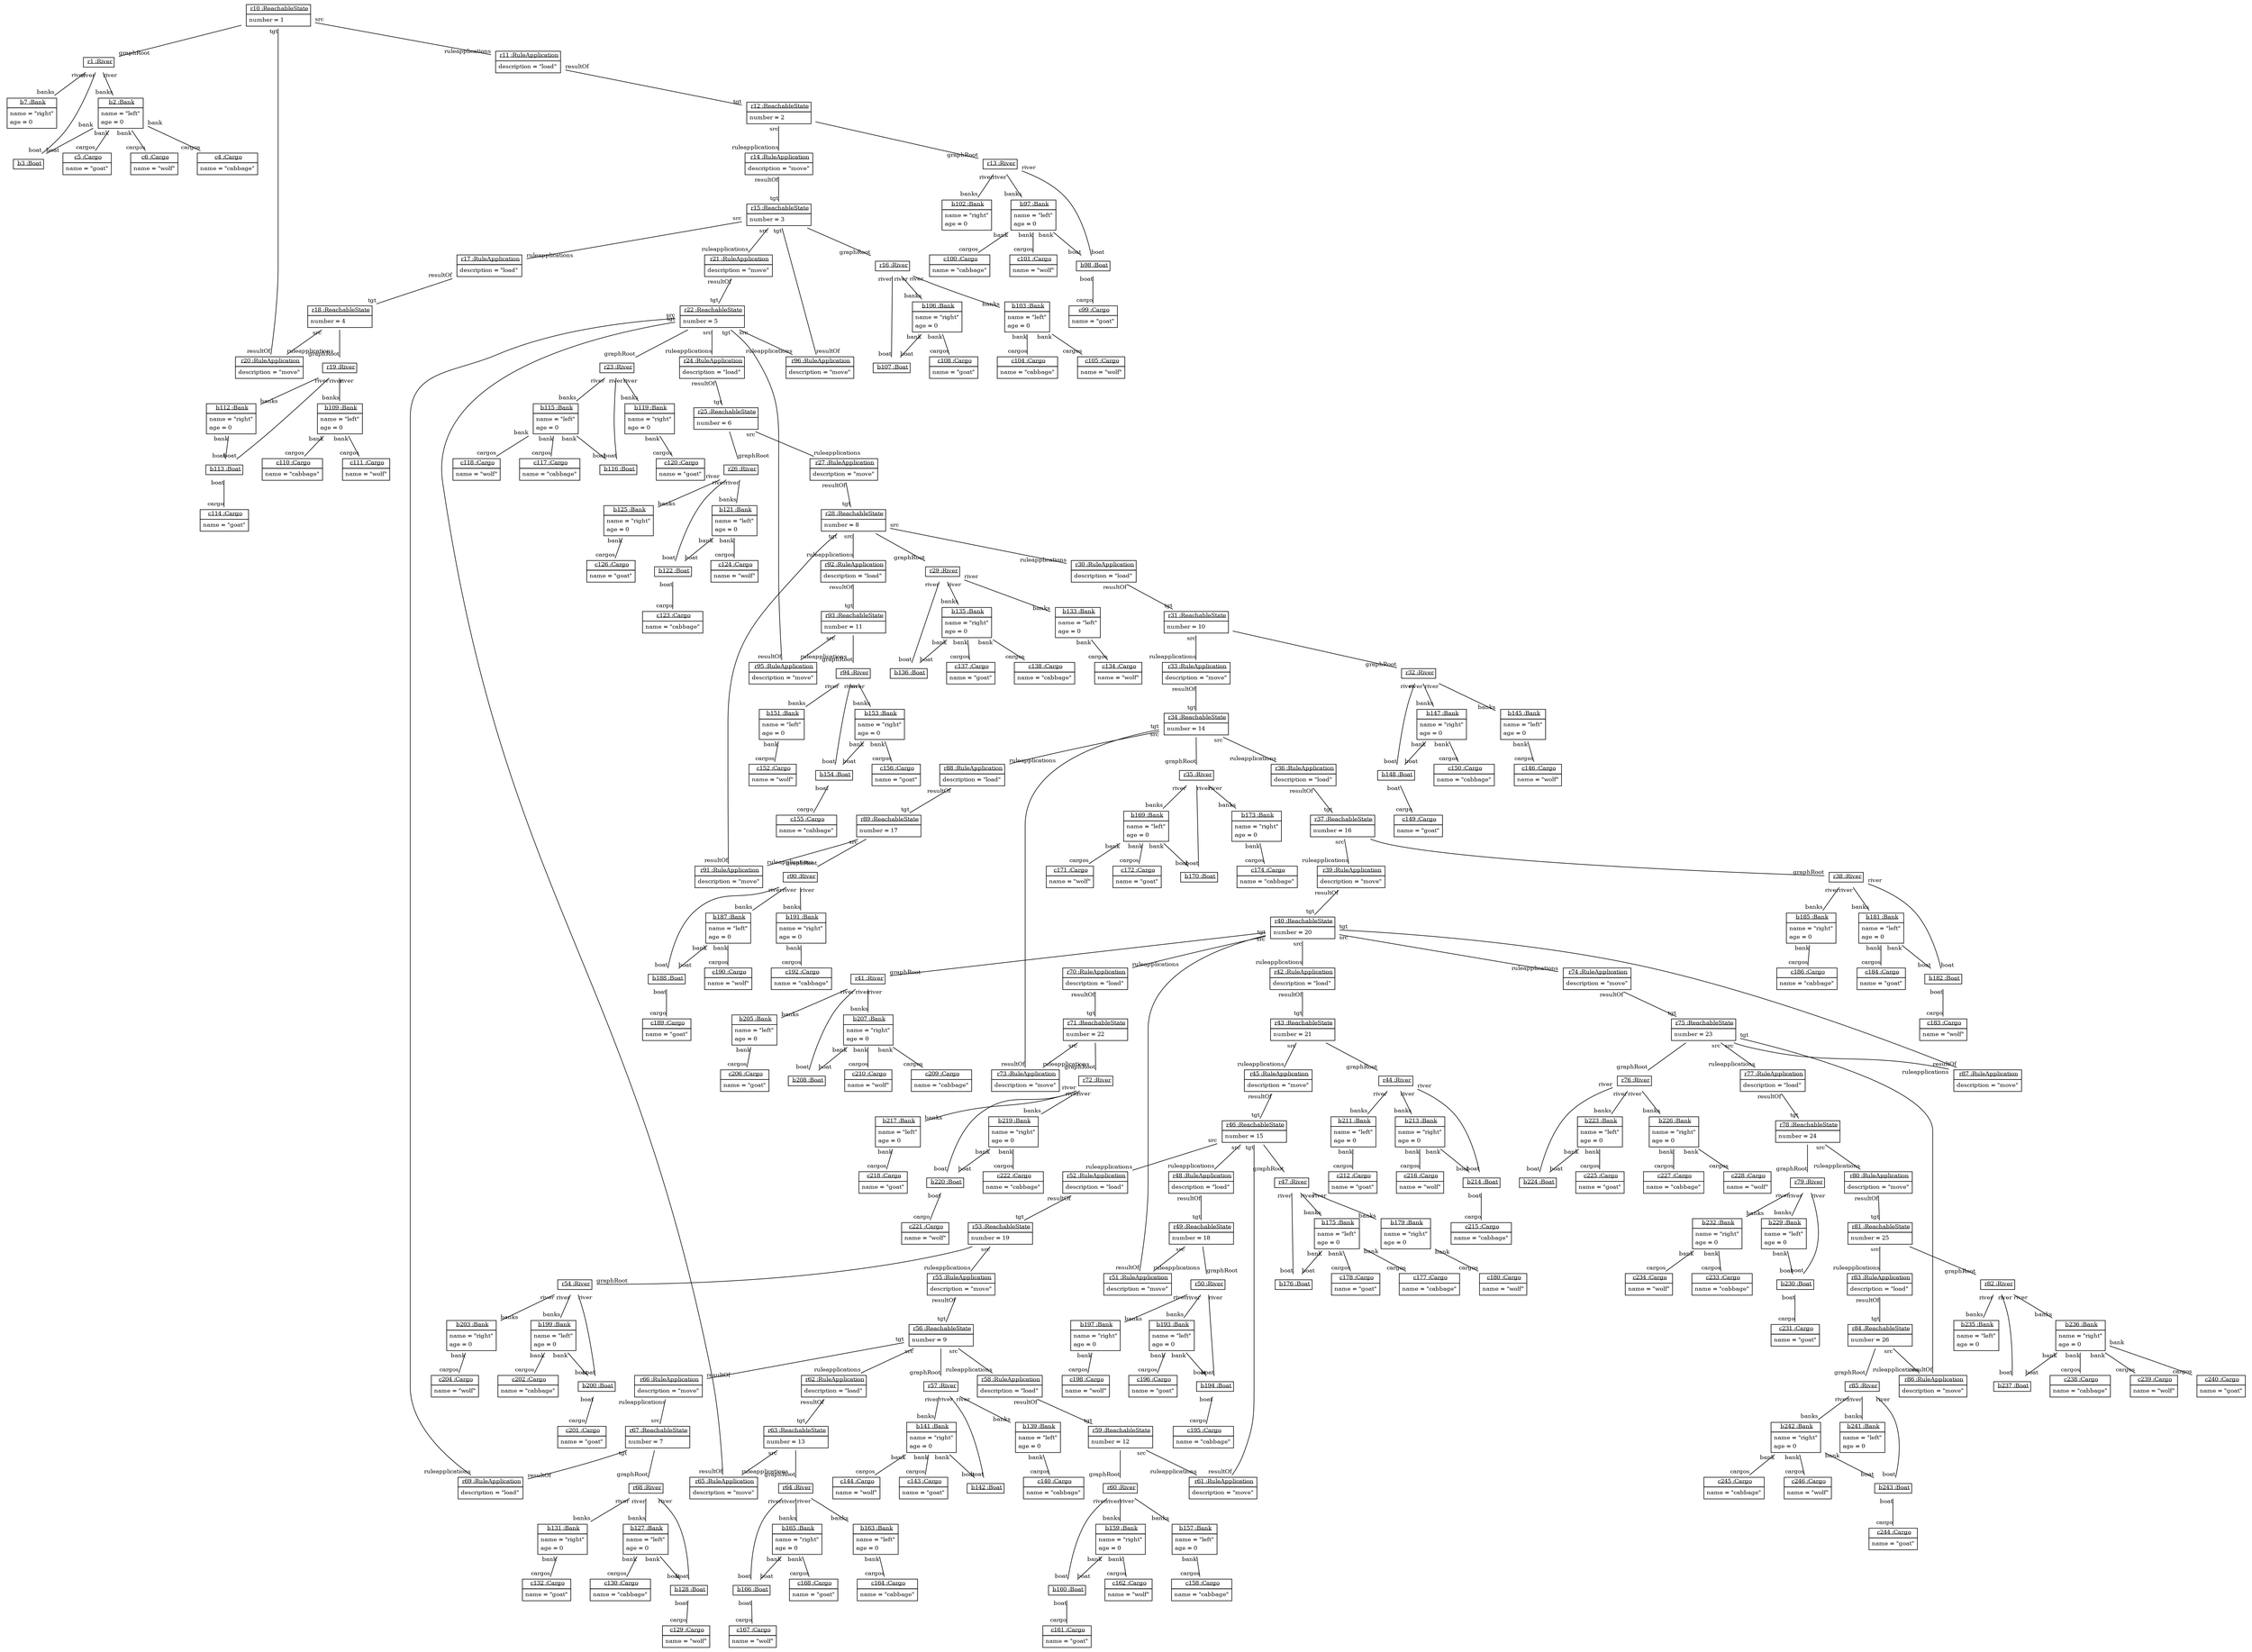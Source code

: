 graph ObjectDiagram {
   node [shape = none, fontsize = 10];
   edge [fontsize = 10];
   compound=true;

r10 [label=<<table border='0' cellborder='1' cellspacing='0'> <tr> <td> <u>r10 :ReachableState</u></td></tr><tr><td><table border='0' cellborder='0' cellspacing='0'><tr><td align='left'>number = 1</td></tr></table></td></tr></table>>];
r1 [label=<<table border='0' cellborder='1' cellspacing='0'> <tr> <td> <u>r1 :River</u></td></tr></table>>];
b2 [label=<<table border='0' cellborder='1' cellspacing='0'> <tr> <td> <u>b2 :Bank</u></td></tr><tr><td><table border='0' cellborder='0' cellspacing='0'><tr><td align='left'>name = "left"</td></tr><tr><td align='left'>age = 0</td></tr></table></td></tr></table>>];
b3 [label=<<table border='0' cellborder='1' cellspacing='0'> <tr> <td> <u>b3 :Boat</u></td></tr></table>>];
c4 [label=<<table border='0' cellborder='1' cellspacing='0'> <tr> <td> <u>c4 :Cargo</u></td></tr><tr><td><table border='0' cellborder='0' cellspacing='0'><tr><td align='left'>name = "cabbage"</td></tr></table></td></tr></table>>];
c5 [label=<<table border='0' cellborder='1' cellspacing='0'> <tr> <td> <u>c5 :Cargo</u></td></tr><tr><td><table border='0' cellborder='0' cellspacing='0'><tr><td align='left'>name = "goat"</td></tr></table></td></tr></table>>];
c6 [label=<<table border='0' cellborder='1' cellspacing='0'> <tr> <td> <u>c6 :Cargo</u></td></tr><tr><td><table border='0' cellborder='0' cellspacing='0'><tr><td align='left'>name = "wolf"</td></tr></table></td></tr></table>>];
b7 [label=<<table border='0' cellborder='1' cellspacing='0'> <tr> <td> <u>b7 :Bank</u></td></tr><tr><td><table border='0' cellborder='0' cellspacing='0'><tr><td align='left'>name = "right"</td></tr><tr><td align='left'>age = 0</td></tr></table></td></tr></table>>];
r11 [label=<<table border='0' cellborder='1' cellspacing='0'> <tr> <td> <u>r11 :RuleApplication</u></td></tr><tr><td><table border='0' cellborder='0' cellspacing='0'><tr><td align='left'>description = "load"</td></tr></table></td></tr></table>>];
r12 [label=<<table border='0' cellborder='1' cellspacing='0'> <tr> <td> <u>r12 :ReachableState</u></td></tr><tr><td><table border='0' cellborder='0' cellspacing='0'><tr><td align='left'>number = 2</td></tr></table></td></tr></table>>];
r13 [label=<<table border='0' cellborder='1' cellspacing='0'> <tr> <td> <u>r13 :River</u></td></tr></table>>];
b97 [label=<<table border='0' cellborder='1' cellspacing='0'> <tr> <td> <u>b97 :Bank</u></td></tr><tr><td><table border='0' cellborder='0' cellspacing='0'><tr><td align='left'>name = "left"</td></tr><tr><td align='left'>age = 0</td></tr></table></td></tr></table>>];
b98 [label=<<table border='0' cellborder='1' cellspacing='0'> <tr> <td> <u>b98 :Boat</u></td></tr></table>>];
c99 [label=<<table border='0' cellborder='1' cellspacing='0'> <tr> <td> <u>c99 :Cargo</u></td></tr><tr><td><table border='0' cellborder='0' cellspacing='0'><tr><td align='left'>name = "goat"</td></tr></table></td></tr></table>>];
c100 [label=<<table border='0' cellborder='1' cellspacing='0'> <tr> <td> <u>c100 :Cargo</u></td></tr><tr><td><table border='0' cellborder='0' cellspacing='0'><tr><td align='left'>name = "cabbage"</td></tr></table></td></tr></table>>];
c101 [label=<<table border='0' cellborder='1' cellspacing='0'> <tr> <td> <u>c101 :Cargo</u></td></tr><tr><td><table border='0' cellborder='0' cellspacing='0'><tr><td align='left'>name = "wolf"</td></tr></table></td></tr></table>>];
b102 [label=<<table border='0' cellborder='1' cellspacing='0'> <tr> <td> <u>b102 :Bank</u></td></tr><tr><td><table border='0' cellborder='0' cellspacing='0'><tr><td align='left'>name = "right"</td></tr><tr><td align='left'>age = 0</td></tr></table></td></tr></table>>];
r14 [label=<<table border='0' cellborder='1' cellspacing='0'> <tr> <td> <u>r14 :RuleApplication</u></td></tr><tr><td><table border='0' cellborder='0' cellspacing='0'><tr><td align='left'>description = "move"</td></tr></table></td></tr></table>>];
r15 [label=<<table border='0' cellborder='1' cellspacing='0'> <tr> <td> <u>r15 :ReachableState</u></td></tr><tr><td><table border='0' cellborder='0' cellspacing='0'><tr><td align='left'>number = 3</td></tr></table></td></tr></table>>];
r16 [label=<<table border='0' cellborder='1' cellspacing='0'> <tr> <td> <u>r16 :River</u></td></tr></table>>];
b103 [label=<<table border='0' cellborder='1' cellspacing='0'> <tr> <td> <u>b103 :Bank</u></td></tr><tr><td><table border='0' cellborder='0' cellspacing='0'><tr><td align='left'>name = "left"</td></tr><tr><td align='left'>age = 0</td></tr></table></td></tr></table>>];
c104 [label=<<table border='0' cellborder='1' cellspacing='0'> <tr> <td> <u>c104 :Cargo</u></td></tr><tr><td><table border='0' cellborder='0' cellspacing='0'><tr><td align='left'>name = "cabbage"</td></tr></table></td></tr></table>>];
c105 [label=<<table border='0' cellborder='1' cellspacing='0'> <tr> <td> <u>c105 :Cargo</u></td></tr><tr><td><table border='0' cellborder='0' cellspacing='0'><tr><td align='left'>name = "wolf"</td></tr></table></td></tr></table>>];
b106 [label=<<table border='0' cellborder='1' cellspacing='0'> <tr> <td> <u>b106 :Bank</u></td></tr><tr><td><table border='0' cellborder='0' cellspacing='0'><tr><td align='left'>name = "right"</td></tr><tr><td align='left'>age = 0</td></tr></table></td></tr></table>>];
b107 [label=<<table border='0' cellborder='1' cellspacing='0'> <tr> <td> <u>b107 :Boat</u></td></tr></table>>];
c108 [label=<<table border='0' cellborder='1' cellspacing='0'> <tr> <td> <u>c108 :Cargo</u></td></tr><tr><td><table border='0' cellborder='0' cellspacing='0'><tr><td align='left'>name = "goat"</td></tr></table></td></tr></table>>];
r17 [label=<<table border='0' cellborder='1' cellspacing='0'> <tr> <td> <u>r17 :RuleApplication</u></td></tr><tr><td><table border='0' cellborder='0' cellspacing='0'><tr><td align='left'>description = "load"</td></tr></table></td></tr></table>>];
r18 [label=<<table border='0' cellborder='1' cellspacing='0'> <tr> <td> <u>r18 :ReachableState</u></td></tr><tr><td><table border='0' cellborder='0' cellspacing='0'><tr><td align='left'>number = 4</td></tr></table></td></tr></table>>];
r19 [label=<<table border='0' cellborder='1' cellspacing='0'> <tr> <td> <u>r19 :River</u></td></tr></table>>];
b109 [label=<<table border='0' cellborder='1' cellspacing='0'> <tr> <td> <u>b109 :Bank</u></td></tr><tr><td><table border='0' cellborder='0' cellspacing='0'><tr><td align='left'>name = "left"</td></tr><tr><td align='left'>age = 0</td></tr></table></td></tr></table>>];
c110 [label=<<table border='0' cellborder='1' cellspacing='0'> <tr> <td> <u>c110 :Cargo</u></td></tr><tr><td><table border='0' cellborder='0' cellspacing='0'><tr><td align='left'>name = "cabbage"</td></tr></table></td></tr></table>>];
c111 [label=<<table border='0' cellborder='1' cellspacing='0'> <tr> <td> <u>c111 :Cargo</u></td></tr><tr><td><table border='0' cellborder='0' cellspacing='0'><tr><td align='left'>name = "wolf"</td></tr></table></td></tr></table>>];
b112 [label=<<table border='0' cellborder='1' cellspacing='0'> <tr> <td> <u>b112 :Bank</u></td></tr><tr><td><table border='0' cellborder='0' cellspacing='0'><tr><td align='left'>name = "right"</td></tr><tr><td align='left'>age = 0</td></tr></table></td></tr></table>>];
b113 [label=<<table border='0' cellborder='1' cellspacing='0'> <tr> <td> <u>b113 :Boat</u></td></tr></table>>];
c114 [label=<<table border='0' cellborder='1' cellspacing='0'> <tr> <td> <u>c114 :Cargo</u></td></tr><tr><td><table border='0' cellborder='0' cellspacing='0'><tr><td align='left'>name = "goat"</td></tr></table></td></tr></table>>];
r20 [label=<<table border='0' cellborder='1' cellspacing='0'> <tr> <td> <u>r20 :RuleApplication</u></td></tr><tr><td><table border='0' cellborder='0' cellspacing='0'><tr><td align='left'>description = "move"</td></tr></table></td></tr></table>>];
r21 [label=<<table border='0' cellborder='1' cellspacing='0'> <tr> <td> <u>r21 :RuleApplication</u></td></tr><tr><td><table border='0' cellborder='0' cellspacing='0'><tr><td align='left'>description = "move"</td></tr></table></td></tr></table>>];
r22 [label=<<table border='0' cellborder='1' cellspacing='0'> <tr> <td> <u>r22 :ReachableState</u></td></tr><tr><td><table border='0' cellborder='0' cellspacing='0'><tr><td align='left'>number = 5</td></tr></table></td></tr></table>>];
r23 [label=<<table border='0' cellborder='1' cellspacing='0'> <tr> <td> <u>r23 :River</u></td></tr></table>>];
b115 [label=<<table border='0' cellborder='1' cellspacing='0'> <tr> <td> <u>b115 :Bank</u></td></tr><tr><td><table border='0' cellborder='0' cellspacing='0'><tr><td align='left'>name = "left"</td></tr><tr><td align='left'>age = 0</td></tr></table></td></tr></table>>];
b116 [label=<<table border='0' cellborder='1' cellspacing='0'> <tr> <td> <u>b116 :Boat</u></td></tr></table>>];
c117 [label=<<table border='0' cellborder='1' cellspacing='0'> <tr> <td> <u>c117 :Cargo</u></td></tr><tr><td><table border='0' cellborder='0' cellspacing='0'><tr><td align='left'>name = "cabbage"</td></tr></table></td></tr></table>>];
c118 [label=<<table border='0' cellborder='1' cellspacing='0'> <tr> <td> <u>c118 :Cargo</u></td></tr><tr><td><table border='0' cellborder='0' cellspacing='0'><tr><td align='left'>name = "wolf"</td></tr></table></td></tr></table>>];
b119 [label=<<table border='0' cellborder='1' cellspacing='0'> <tr> <td> <u>b119 :Bank</u></td></tr><tr><td><table border='0' cellborder='0' cellspacing='0'><tr><td align='left'>name = "right"</td></tr><tr><td align='left'>age = 0</td></tr></table></td></tr></table>>];
c120 [label=<<table border='0' cellborder='1' cellspacing='0'> <tr> <td> <u>c120 :Cargo</u></td></tr><tr><td><table border='0' cellborder='0' cellspacing='0'><tr><td align='left'>name = "goat"</td></tr></table></td></tr></table>>];
r24 [label=<<table border='0' cellborder='1' cellspacing='0'> <tr> <td> <u>r24 :RuleApplication</u></td></tr><tr><td><table border='0' cellborder='0' cellspacing='0'><tr><td align='left'>description = "load"</td></tr></table></td></tr></table>>];
r25 [label=<<table border='0' cellborder='1' cellspacing='0'> <tr> <td> <u>r25 :ReachableState</u></td></tr><tr><td><table border='0' cellborder='0' cellspacing='0'><tr><td align='left'>number = 6</td></tr></table></td></tr></table>>];
r26 [label=<<table border='0' cellborder='1' cellspacing='0'> <tr> <td> <u>r26 :River</u></td></tr></table>>];
b121 [label=<<table border='0' cellborder='1' cellspacing='0'> <tr> <td> <u>b121 :Bank</u></td></tr><tr><td><table border='0' cellborder='0' cellspacing='0'><tr><td align='left'>name = "left"</td></tr><tr><td align='left'>age = 0</td></tr></table></td></tr></table>>];
b122 [label=<<table border='0' cellborder='1' cellspacing='0'> <tr> <td> <u>b122 :Boat</u></td></tr></table>>];
c123 [label=<<table border='0' cellborder='1' cellspacing='0'> <tr> <td> <u>c123 :Cargo</u></td></tr><tr><td><table border='0' cellborder='0' cellspacing='0'><tr><td align='left'>name = "cabbage"</td></tr></table></td></tr></table>>];
c124 [label=<<table border='0' cellborder='1' cellspacing='0'> <tr> <td> <u>c124 :Cargo</u></td></tr><tr><td><table border='0' cellborder='0' cellspacing='0'><tr><td align='left'>name = "wolf"</td></tr></table></td></tr></table>>];
b125 [label=<<table border='0' cellborder='1' cellspacing='0'> <tr> <td> <u>b125 :Bank</u></td></tr><tr><td><table border='0' cellborder='0' cellspacing='0'><tr><td align='left'>name = "right"</td></tr><tr><td align='left'>age = 0</td></tr></table></td></tr></table>>];
c126 [label=<<table border='0' cellborder='1' cellspacing='0'> <tr> <td> <u>c126 :Cargo</u></td></tr><tr><td><table border='0' cellborder='0' cellspacing='0'><tr><td align='left'>name = "goat"</td></tr></table></td></tr></table>>];
r27 [label=<<table border='0' cellborder='1' cellspacing='0'> <tr> <td> <u>r27 :RuleApplication</u></td></tr><tr><td><table border='0' cellborder='0' cellspacing='0'><tr><td align='left'>description = "move"</td></tr></table></td></tr></table>>];
r28 [label=<<table border='0' cellborder='1' cellspacing='0'> <tr> <td> <u>r28 :ReachableState</u></td></tr><tr><td><table border='0' cellborder='0' cellspacing='0'><tr><td align='left'>number = 8</td></tr></table></td></tr></table>>];
r29 [label=<<table border='0' cellborder='1' cellspacing='0'> <tr> <td> <u>r29 :River</u></td></tr></table>>];
b133 [label=<<table border='0' cellborder='1' cellspacing='0'> <tr> <td> <u>b133 :Bank</u></td></tr><tr><td><table border='0' cellborder='0' cellspacing='0'><tr><td align='left'>name = "left"</td></tr><tr><td align='left'>age = 0</td></tr></table></td></tr></table>>];
c134 [label=<<table border='0' cellborder='1' cellspacing='0'> <tr> <td> <u>c134 :Cargo</u></td></tr><tr><td><table border='0' cellborder='0' cellspacing='0'><tr><td align='left'>name = "wolf"</td></tr></table></td></tr></table>>];
b135 [label=<<table border='0' cellborder='1' cellspacing='0'> <tr> <td> <u>b135 :Bank</u></td></tr><tr><td><table border='0' cellborder='0' cellspacing='0'><tr><td align='left'>name = "right"</td></tr><tr><td align='left'>age = 0</td></tr></table></td></tr></table>>];
b136 [label=<<table border='0' cellborder='1' cellspacing='0'> <tr> <td> <u>b136 :Boat</u></td></tr></table>>];
c137 [label=<<table border='0' cellborder='1' cellspacing='0'> <tr> <td> <u>c137 :Cargo</u></td></tr><tr><td><table border='0' cellborder='0' cellspacing='0'><tr><td align='left'>name = "goat"</td></tr></table></td></tr></table>>];
c138 [label=<<table border='0' cellborder='1' cellspacing='0'> <tr> <td> <u>c138 :Cargo</u></td></tr><tr><td><table border='0' cellborder='0' cellspacing='0'><tr><td align='left'>name = "cabbage"</td></tr></table></td></tr></table>>];
r30 [label=<<table border='0' cellborder='1' cellspacing='0'> <tr> <td> <u>r30 :RuleApplication</u></td></tr><tr><td><table border='0' cellborder='0' cellspacing='0'><tr><td align='left'>description = "load"</td></tr></table></td></tr></table>>];
r31 [label=<<table border='0' cellborder='1' cellspacing='0'> <tr> <td> <u>r31 :ReachableState</u></td></tr><tr><td><table border='0' cellborder='0' cellspacing='0'><tr><td align='left'>number = 10</td></tr></table></td></tr></table>>];
r32 [label=<<table border='0' cellborder='1' cellspacing='0'> <tr> <td> <u>r32 :River</u></td></tr></table>>];
b145 [label=<<table border='0' cellborder='1' cellspacing='0'> <tr> <td> <u>b145 :Bank</u></td></tr><tr><td><table border='0' cellborder='0' cellspacing='0'><tr><td align='left'>name = "left"</td></tr><tr><td align='left'>age = 0</td></tr></table></td></tr></table>>];
c146 [label=<<table border='0' cellborder='1' cellspacing='0'> <tr> <td> <u>c146 :Cargo</u></td></tr><tr><td><table border='0' cellborder='0' cellspacing='0'><tr><td align='left'>name = "wolf"</td></tr></table></td></tr></table>>];
b147 [label=<<table border='0' cellborder='1' cellspacing='0'> <tr> <td> <u>b147 :Bank</u></td></tr><tr><td><table border='0' cellborder='0' cellspacing='0'><tr><td align='left'>name = "right"</td></tr><tr><td align='left'>age = 0</td></tr></table></td></tr></table>>];
b148 [label=<<table border='0' cellborder='1' cellspacing='0'> <tr> <td> <u>b148 :Boat</u></td></tr></table>>];
c149 [label=<<table border='0' cellborder='1' cellspacing='0'> <tr> <td> <u>c149 :Cargo</u></td></tr><tr><td><table border='0' cellborder='0' cellspacing='0'><tr><td align='left'>name = "goat"</td></tr></table></td></tr></table>>];
c150 [label=<<table border='0' cellborder='1' cellspacing='0'> <tr> <td> <u>c150 :Cargo</u></td></tr><tr><td><table border='0' cellborder='0' cellspacing='0'><tr><td align='left'>name = "cabbage"</td></tr></table></td></tr></table>>];
r33 [label=<<table border='0' cellborder='1' cellspacing='0'> <tr> <td> <u>r33 :RuleApplication</u></td></tr><tr><td><table border='0' cellborder='0' cellspacing='0'><tr><td align='left'>description = "move"</td></tr></table></td></tr></table>>];
r34 [label=<<table border='0' cellborder='1' cellspacing='0'> <tr> <td> <u>r34 :ReachableState</u></td></tr><tr><td><table border='0' cellborder='0' cellspacing='0'><tr><td align='left'>number = 14</td></tr></table></td></tr></table>>];
r35 [label=<<table border='0' cellborder='1' cellspacing='0'> <tr> <td> <u>r35 :River</u></td></tr></table>>];
b169 [label=<<table border='0' cellborder='1' cellspacing='0'> <tr> <td> <u>b169 :Bank</u></td></tr><tr><td><table border='0' cellborder='0' cellspacing='0'><tr><td align='left'>name = "left"</td></tr><tr><td align='left'>age = 0</td></tr></table></td></tr></table>>];
b170 [label=<<table border='0' cellborder='1' cellspacing='0'> <tr> <td> <u>b170 :Boat</u></td></tr></table>>];
c171 [label=<<table border='0' cellborder='1' cellspacing='0'> <tr> <td> <u>c171 :Cargo</u></td></tr><tr><td><table border='0' cellborder='0' cellspacing='0'><tr><td align='left'>name = "wolf"</td></tr></table></td></tr></table>>];
c172 [label=<<table border='0' cellborder='1' cellspacing='0'> <tr> <td> <u>c172 :Cargo</u></td></tr><tr><td><table border='0' cellborder='0' cellspacing='0'><tr><td align='left'>name = "goat"</td></tr></table></td></tr></table>>];
b173 [label=<<table border='0' cellborder='1' cellspacing='0'> <tr> <td> <u>b173 :Bank</u></td></tr><tr><td><table border='0' cellborder='0' cellspacing='0'><tr><td align='left'>name = "right"</td></tr><tr><td align='left'>age = 0</td></tr></table></td></tr></table>>];
c174 [label=<<table border='0' cellborder='1' cellspacing='0'> <tr> <td> <u>c174 :Cargo</u></td></tr><tr><td><table border='0' cellborder='0' cellspacing='0'><tr><td align='left'>name = "cabbage"</td></tr></table></td></tr></table>>];
r36 [label=<<table border='0' cellborder='1' cellspacing='0'> <tr> <td> <u>r36 :RuleApplication</u></td></tr><tr><td><table border='0' cellborder='0' cellspacing='0'><tr><td align='left'>description = "load"</td></tr></table></td></tr></table>>];
r37 [label=<<table border='0' cellborder='1' cellspacing='0'> <tr> <td> <u>r37 :ReachableState</u></td></tr><tr><td><table border='0' cellborder='0' cellspacing='0'><tr><td align='left'>number = 16</td></tr></table></td></tr></table>>];
r38 [label=<<table border='0' cellborder='1' cellspacing='0'> <tr> <td> <u>r38 :River</u></td></tr></table>>];
b181 [label=<<table border='0' cellborder='1' cellspacing='0'> <tr> <td> <u>b181 :Bank</u></td></tr><tr><td><table border='0' cellborder='0' cellspacing='0'><tr><td align='left'>name = "left"</td></tr><tr><td align='left'>age = 0</td></tr></table></td></tr></table>>];
b182 [label=<<table border='0' cellborder='1' cellspacing='0'> <tr> <td> <u>b182 :Boat</u></td></tr></table>>];
c183 [label=<<table border='0' cellborder='1' cellspacing='0'> <tr> <td> <u>c183 :Cargo</u></td></tr><tr><td><table border='0' cellborder='0' cellspacing='0'><tr><td align='left'>name = "wolf"</td></tr></table></td></tr></table>>];
c184 [label=<<table border='0' cellborder='1' cellspacing='0'> <tr> <td> <u>c184 :Cargo</u></td></tr><tr><td><table border='0' cellborder='0' cellspacing='0'><tr><td align='left'>name = "goat"</td></tr></table></td></tr></table>>];
b185 [label=<<table border='0' cellborder='1' cellspacing='0'> <tr> <td> <u>b185 :Bank</u></td></tr><tr><td><table border='0' cellborder='0' cellspacing='0'><tr><td align='left'>name = "right"</td></tr><tr><td align='left'>age = 0</td></tr></table></td></tr></table>>];
c186 [label=<<table border='0' cellborder='1' cellspacing='0'> <tr> <td> <u>c186 :Cargo</u></td></tr><tr><td><table border='0' cellborder='0' cellspacing='0'><tr><td align='left'>name = "cabbage"</td></tr></table></td></tr></table>>];
r39 [label=<<table border='0' cellborder='1' cellspacing='0'> <tr> <td> <u>r39 :RuleApplication</u></td></tr><tr><td><table border='0' cellborder='0' cellspacing='0'><tr><td align='left'>description = "move"</td></tr></table></td></tr></table>>];
r40 [label=<<table border='0' cellborder='1' cellspacing='0'> <tr> <td> <u>r40 :ReachableState</u></td></tr><tr><td><table border='0' cellborder='0' cellspacing='0'><tr><td align='left'>number = 20</td></tr></table></td></tr></table>>];
r41 [label=<<table border='0' cellborder='1' cellspacing='0'> <tr> <td> <u>r41 :River</u></td></tr></table>>];
b205 [label=<<table border='0' cellborder='1' cellspacing='0'> <tr> <td> <u>b205 :Bank</u></td></tr><tr><td><table border='0' cellborder='0' cellspacing='0'><tr><td align='left'>name = "left"</td></tr><tr><td align='left'>age = 0</td></tr></table></td></tr></table>>];
c206 [label=<<table border='0' cellborder='1' cellspacing='0'> <tr> <td> <u>c206 :Cargo</u></td></tr><tr><td><table border='0' cellborder='0' cellspacing='0'><tr><td align='left'>name = "goat"</td></tr></table></td></tr></table>>];
b207 [label=<<table border='0' cellborder='1' cellspacing='0'> <tr> <td> <u>b207 :Bank</u></td></tr><tr><td><table border='0' cellborder='0' cellspacing='0'><tr><td align='left'>name = "right"</td></tr><tr><td align='left'>age = 0</td></tr></table></td></tr></table>>];
b208 [label=<<table border='0' cellborder='1' cellspacing='0'> <tr> <td> <u>b208 :Boat</u></td></tr></table>>];
c209 [label=<<table border='0' cellborder='1' cellspacing='0'> <tr> <td> <u>c209 :Cargo</u></td></tr><tr><td><table border='0' cellborder='0' cellspacing='0'><tr><td align='left'>name = "cabbage"</td></tr></table></td></tr></table>>];
c210 [label=<<table border='0' cellborder='1' cellspacing='0'> <tr> <td> <u>c210 :Cargo</u></td></tr><tr><td><table border='0' cellborder='0' cellspacing='0'><tr><td align='left'>name = "wolf"</td></tr></table></td></tr></table>>];
r42 [label=<<table border='0' cellborder='1' cellspacing='0'> <tr> <td> <u>r42 :RuleApplication</u></td></tr><tr><td><table border='0' cellborder='0' cellspacing='0'><tr><td align='left'>description = "load"</td></tr></table></td></tr></table>>];
r43 [label=<<table border='0' cellborder='1' cellspacing='0'> <tr> <td> <u>r43 :ReachableState</u></td></tr><tr><td><table border='0' cellborder='0' cellspacing='0'><tr><td align='left'>number = 21</td></tr></table></td></tr></table>>];
r44 [label=<<table border='0' cellborder='1' cellspacing='0'> <tr> <td> <u>r44 :River</u></td></tr></table>>];
b211 [label=<<table border='0' cellborder='1' cellspacing='0'> <tr> <td> <u>b211 :Bank</u></td></tr><tr><td><table border='0' cellborder='0' cellspacing='0'><tr><td align='left'>name = "left"</td></tr><tr><td align='left'>age = 0</td></tr></table></td></tr></table>>];
c212 [label=<<table border='0' cellborder='1' cellspacing='0'> <tr> <td> <u>c212 :Cargo</u></td></tr><tr><td><table border='0' cellborder='0' cellspacing='0'><tr><td align='left'>name = "goat"</td></tr></table></td></tr></table>>];
b213 [label=<<table border='0' cellborder='1' cellspacing='0'> <tr> <td> <u>b213 :Bank</u></td></tr><tr><td><table border='0' cellborder='0' cellspacing='0'><tr><td align='left'>name = "right"</td></tr><tr><td align='left'>age = 0</td></tr></table></td></tr></table>>];
b214 [label=<<table border='0' cellborder='1' cellspacing='0'> <tr> <td> <u>b214 :Boat</u></td></tr></table>>];
c215 [label=<<table border='0' cellborder='1' cellspacing='0'> <tr> <td> <u>c215 :Cargo</u></td></tr><tr><td><table border='0' cellborder='0' cellspacing='0'><tr><td align='left'>name = "cabbage"</td></tr></table></td></tr></table>>];
c216 [label=<<table border='0' cellborder='1' cellspacing='0'> <tr> <td> <u>c216 :Cargo</u></td></tr><tr><td><table border='0' cellborder='0' cellspacing='0'><tr><td align='left'>name = "wolf"</td></tr></table></td></tr></table>>];
r45 [label=<<table border='0' cellborder='1' cellspacing='0'> <tr> <td> <u>r45 :RuleApplication</u></td></tr><tr><td><table border='0' cellborder='0' cellspacing='0'><tr><td align='left'>description = "move"</td></tr></table></td></tr></table>>];
r46 [label=<<table border='0' cellborder='1' cellspacing='0'> <tr> <td> <u>r46 :ReachableState</u></td></tr><tr><td><table border='0' cellborder='0' cellspacing='0'><tr><td align='left'>number = 15</td></tr></table></td></tr></table>>];
r47 [label=<<table border='0' cellborder='1' cellspacing='0'> <tr> <td> <u>r47 :River</u></td></tr></table>>];
b175 [label=<<table border='0' cellborder='1' cellspacing='0'> <tr> <td> <u>b175 :Bank</u></td></tr><tr><td><table border='0' cellborder='0' cellspacing='0'><tr><td align='left'>name = "left"</td></tr><tr><td align='left'>age = 0</td></tr></table></td></tr></table>>];
b176 [label=<<table border='0' cellborder='1' cellspacing='0'> <tr> <td> <u>b176 :Boat</u></td></tr></table>>];
c177 [label=<<table border='0' cellborder='1' cellspacing='0'> <tr> <td> <u>c177 :Cargo</u></td></tr><tr><td><table border='0' cellborder='0' cellspacing='0'><tr><td align='left'>name = "cabbage"</td></tr></table></td></tr></table>>];
c178 [label=<<table border='0' cellborder='1' cellspacing='0'> <tr> <td> <u>c178 :Cargo</u></td></tr><tr><td><table border='0' cellborder='0' cellspacing='0'><tr><td align='left'>name = "goat"</td></tr></table></td></tr></table>>];
b179 [label=<<table border='0' cellborder='1' cellspacing='0'> <tr> <td> <u>b179 :Bank</u></td></tr><tr><td><table border='0' cellborder='0' cellspacing='0'><tr><td align='left'>name = "right"</td></tr><tr><td align='left'>age = 0</td></tr></table></td></tr></table>>];
c180 [label=<<table border='0' cellborder='1' cellspacing='0'> <tr> <td> <u>c180 :Cargo</u></td></tr><tr><td><table border='0' cellborder='0' cellspacing='0'><tr><td align='left'>name = "wolf"</td></tr></table></td></tr></table>>];
r48 [label=<<table border='0' cellborder='1' cellspacing='0'> <tr> <td> <u>r48 :RuleApplication</u></td></tr><tr><td><table border='0' cellborder='0' cellspacing='0'><tr><td align='left'>description = "load"</td></tr></table></td></tr></table>>];
r49 [label=<<table border='0' cellborder='1' cellspacing='0'> <tr> <td> <u>r49 :ReachableState</u></td></tr><tr><td><table border='0' cellborder='0' cellspacing='0'><tr><td align='left'>number = 18</td></tr></table></td></tr></table>>];
r50 [label=<<table border='0' cellborder='1' cellspacing='0'> <tr> <td> <u>r50 :River</u></td></tr></table>>];
b193 [label=<<table border='0' cellborder='1' cellspacing='0'> <tr> <td> <u>b193 :Bank</u></td></tr><tr><td><table border='0' cellborder='0' cellspacing='0'><tr><td align='left'>name = "left"</td></tr><tr><td align='left'>age = 0</td></tr></table></td></tr></table>>];
b194 [label=<<table border='0' cellborder='1' cellspacing='0'> <tr> <td> <u>b194 :Boat</u></td></tr></table>>];
c195 [label=<<table border='0' cellborder='1' cellspacing='0'> <tr> <td> <u>c195 :Cargo</u></td></tr><tr><td><table border='0' cellborder='0' cellspacing='0'><tr><td align='left'>name = "cabbage"</td></tr></table></td></tr></table>>];
c196 [label=<<table border='0' cellborder='1' cellspacing='0'> <tr> <td> <u>c196 :Cargo</u></td></tr><tr><td><table border='0' cellborder='0' cellspacing='0'><tr><td align='left'>name = "goat"</td></tr></table></td></tr></table>>];
b197 [label=<<table border='0' cellborder='1' cellspacing='0'> <tr> <td> <u>b197 :Bank</u></td></tr><tr><td><table border='0' cellborder='0' cellspacing='0'><tr><td align='left'>name = "right"</td></tr><tr><td align='left'>age = 0</td></tr></table></td></tr></table>>];
c198 [label=<<table border='0' cellborder='1' cellspacing='0'> <tr> <td> <u>c198 :Cargo</u></td></tr><tr><td><table border='0' cellborder='0' cellspacing='0'><tr><td align='left'>name = "wolf"</td></tr></table></td></tr></table>>];
r51 [label=<<table border='0' cellborder='1' cellspacing='0'> <tr> <td> <u>r51 :RuleApplication</u></td></tr><tr><td><table border='0' cellborder='0' cellspacing='0'><tr><td align='left'>description = "move"</td></tr></table></td></tr></table>>];
r52 [label=<<table border='0' cellborder='1' cellspacing='0'> <tr> <td> <u>r52 :RuleApplication</u></td></tr><tr><td><table border='0' cellborder='0' cellspacing='0'><tr><td align='left'>description = "load"</td></tr></table></td></tr></table>>];
r53 [label=<<table border='0' cellborder='1' cellspacing='0'> <tr> <td> <u>r53 :ReachableState</u></td></tr><tr><td><table border='0' cellborder='0' cellspacing='0'><tr><td align='left'>number = 19</td></tr></table></td></tr></table>>];
r54 [label=<<table border='0' cellborder='1' cellspacing='0'> <tr> <td> <u>r54 :River</u></td></tr></table>>];
b199 [label=<<table border='0' cellborder='1' cellspacing='0'> <tr> <td> <u>b199 :Bank</u></td></tr><tr><td><table border='0' cellborder='0' cellspacing='0'><tr><td align='left'>name = "left"</td></tr><tr><td align='left'>age = 0</td></tr></table></td></tr></table>>];
b200 [label=<<table border='0' cellborder='1' cellspacing='0'> <tr> <td> <u>b200 :Boat</u></td></tr></table>>];
c201 [label=<<table border='0' cellborder='1' cellspacing='0'> <tr> <td> <u>c201 :Cargo</u></td></tr><tr><td><table border='0' cellborder='0' cellspacing='0'><tr><td align='left'>name = "goat"</td></tr></table></td></tr></table>>];
c202 [label=<<table border='0' cellborder='1' cellspacing='0'> <tr> <td> <u>c202 :Cargo</u></td></tr><tr><td><table border='0' cellborder='0' cellspacing='0'><tr><td align='left'>name = "cabbage"</td></tr></table></td></tr></table>>];
b203 [label=<<table border='0' cellborder='1' cellspacing='0'> <tr> <td> <u>b203 :Bank</u></td></tr><tr><td><table border='0' cellborder='0' cellspacing='0'><tr><td align='left'>name = "right"</td></tr><tr><td align='left'>age = 0</td></tr></table></td></tr></table>>];
c204 [label=<<table border='0' cellborder='1' cellspacing='0'> <tr> <td> <u>c204 :Cargo</u></td></tr><tr><td><table border='0' cellborder='0' cellspacing='0'><tr><td align='left'>name = "wolf"</td></tr></table></td></tr></table>>];
r55 [label=<<table border='0' cellborder='1' cellspacing='0'> <tr> <td> <u>r55 :RuleApplication</u></td></tr><tr><td><table border='0' cellborder='0' cellspacing='0'><tr><td align='left'>description = "move"</td></tr></table></td></tr></table>>];
r56 [label=<<table border='0' cellborder='1' cellspacing='0'> <tr> <td> <u>r56 :ReachableState</u></td></tr><tr><td><table border='0' cellborder='0' cellspacing='0'><tr><td align='left'>number = 9</td></tr></table></td></tr></table>>];
r57 [label=<<table border='0' cellborder='1' cellspacing='0'> <tr> <td> <u>r57 :River</u></td></tr></table>>];
b139 [label=<<table border='0' cellborder='1' cellspacing='0'> <tr> <td> <u>b139 :Bank</u></td></tr><tr><td><table border='0' cellborder='0' cellspacing='0'><tr><td align='left'>name = "left"</td></tr><tr><td align='left'>age = 0</td></tr></table></td></tr></table>>];
c140 [label=<<table border='0' cellborder='1' cellspacing='0'> <tr> <td> <u>c140 :Cargo</u></td></tr><tr><td><table border='0' cellborder='0' cellspacing='0'><tr><td align='left'>name = "cabbage"</td></tr></table></td></tr></table>>];
b141 [label=<<table border='0' cellborder='1' cellspacing='0'> <tr> <td> <u>b141 :Bank</u></td></tr><tr><td><table border='0' cellborder='0' cellspacing='0'><tr><td align='left'>name = "right"</td></tr><tr><td align='left'>age = 0</td></tr></table></td></tr></table>>];
b142 [label=<<table border='0' cellborder='1' cellspacing='0'> <tr> <td> <u>b142 :Boat</u></td></tr></table>>];
c143 [label=<<table border='0' cellborder='1' cellspacing='0'> <tr> <td> <u>c143 :Cargo</u></td></tr><tr><td><table border='0' cellborder='0' cellspacing='0'><tr><td align='left'>name = "goat"</td></tr></table></td></tr></table>>];
c144 [label=<<table border='0' cellborder='1' cellspacing='0'> <tr> <td> <u>c144 :Cargo</u></td></tr><tr><td><table border='0' cellborder='0' cellspacing='0'><tr><td align='left'>name = "wolf"</td></tr></table></td></tr></table>>];
r58 [label=<<table border='0' cellborder='1' cellspacing='0'> <tr> <td> <u>r58 :RuleApplication</u></td></tr><tr><td><table border='0' cellborder='0' cellspacing='0'><tr><td align='left'>description = "load"</td></tr></table></td></tr></table>>];
r59 [label=<<table border='0' cellborder='1' cellspacing='0'> <tr> <td> <u>r59 :ReachableState</u></td></tr><tr><td><table border='0' cellborder='0' cellspacing='0'><tr><td align='left'>number = 12</td></tr></table></td></tr></table>>];
r60 [label=<<table border='0' cellborder='1' cellspacing='0'> <tr> <td> <u>r60 :River</u></td></tr></table>>];
b157 [label=<<table border='0' cellborder='1' cellspacing='0'> <tr> <td> <u>b157 :Bank</u></td></tr><tr><td><table border='0' cellborder='0' cellspacing='0'><tr><td align='left'>name = "left"</td></tr><tr><td align='left'>age = 0</td></tr></table></td></tr></table>>];
c158 [label=<<table border='0' cellborder='1' cellspacing='0'> <tr> <td> <u>c158 :Cargo</u></td></tr><tr><td><table border='0' cellborder='0' cellspacing='0'><tr><td align='left'>name = "cabbage"</td></tr></table></td></tr></table>>];
b159 [label=<<table border='0' cellborder='1' cellspacing='0'> <tr> <td> <u>b159 :Bank</u></td></tr><tr><td><table border='0' cellborder='0' cellspacing='0'><tr><td align='left'>name = "right"</td></tr><tr><td align='left'>age = 0</td></tr></table></td></tr></table>>];
b160 [label=<<table border='0' cellborder='1' cellspacing='0'> <tr> <td> <u>b160 :Boat</u></td></tr></table>>];
c161 [label=<<table border='0' cellborder='1' cellspacing='0'> <tr> <td> <u>c161 :Cargo</u></td></tr><tr><td><table border='0' cellborder='0' cellspacing='0'><tr><td align='left'>name = "goat"</td></tr></table></td></tr></table>>];
c162 [label=<<table border='0' cellborder='1' cellspacing='0'> <tr> <td> <u>c162 :Cargo</u></td></tr><tr><td><table border='0' cellborder='0' cellspacing='0'><tr><td align='left'>name = "wolf"</td></tr></table></td></tr></table>>];
r61 [label=<<table border='0' cellborder='1' cellspacing='0'> <tr> <td> <u>r61 :RuleApplication</u></td></tr><tr><td><table border='0' cellborder='0' cellspacing='0'><tr><td align='left'>description = "move"</td></tr></table></td></tr></table>>];
r62 [label=<<table border='0' cellborder='1' cellspacing='0'> <tr> <td> <u>r62 :RuleApplication</u></td></tr><tr><td><table border='0' cellborder='0' cellspacing='0'><tr><td align='left'>description = "load"</td></tr></table></td></tr></table>>];
r63 [label=<<table border='0' cellborder='1' cellspacing='0'> <tr> <td> <u>r63 :ReachableState</u></td></tr><tr><td><table border='0' cellborder='0' cellspacing='0'><tr><td align='left'>number = 13</td></tr></table></td></tr></table>>];
r64 [label=<<table border='0' cellborder='1' cellspacing='0'> <tr> <td> <u>r64 :River</u></td></tr></table>>];
b163 [label=<<table border='0' cellborder='1' cellspacing='0'> <tr> <td> <u>b163 :Bank</u></td></tr><tr><td><table border='0' cellborder='0' cellspacing='0'><tr><td align='left'>name = "left"</td></tr><tr><td align='left'>age = 0</td></tr></table></td></tr></table>>];
c164 [label=<<table border='0' cellborder='1' cellspacing='0'> <tr> <td> <u>c164 :Cargo</u></td></tr><tr><td><table border='0' cellborder='0' cellspacing='0'><tr><td align='left'>name = "cabbage"</td></tr></table></td></tr></table>>];
b165 [label=<<table border='0' cellborder='1' cellspacing='0'> <tr> <td> <u>b165 :Bank</u></td></tr><tr><td><table border='0' cellborder='0' cellspacing='0'><tr><td align='left'>name = "right"</td></tr><tr><td align='left'>age = 0</td></tr></table></td></tr></table>>];
b166 [label=<<table border='0' cellborder='1' cellspacing='0'> <tr> <td> <u>b166 :Boat</u></td></tr></table>>];
c167 [label=<<table border='0' cellborder='1' cellspacing='0'> <tr> <td> <u>c167 :Cargo</u></td></tr><tr><td><table border='0' cellborder='0' cellspacing='0'><tr><td align='left'>name = "wolf"</td></tr></table></td></tr></table>>];
c168 [label=<<table border='0' cellborder='1' cellspacing='0'> <tr> <td> <u>c168 :Cargo</u></td></tr><tr><td><table border='0' cellborder='0' cellspacing='0'><tr><td align='left'>name = "goat"</td></tr></table></td></tr></table>>];
r65 [label=<<table border='0' cellborder='1' cellspacing='0'> <tr> <td> <u>r65 :RuleApplication</u></td></tr><tr><td><table border='0' cellborder='0' cellspacing='0'><tr><td align='left'>description = "move"</td></tr></table></td></tr></table>>];
r66 [label=<<table border='0' cellborder='1' cellspacing='0'> <tr> <td> <u>r66 :RuleApplication</u></td></tr><tr><td><table border='0' cellborder='0' cellspacing='0'><tr><td align='left'>description = "move"</td></tr></table></td></tr></table>>];
r67 [label=<<table border='0' cellborder='1' cellspacing='0'> <tr> <td> <u>r67 :ReachableState</u></td></tr><tr><td><table border='0' cellborder='0' cellspacing='0'><tr><td align='left'>number = 7</td></tr></table></td></tr></table>>];
r68 [label=<<table border='0' cellborder='1' cellspacing='0'> <tr> <td> <u>r68 :River</u></td></tr></table>>];
b127 [label=<<table border='0' cellborder='1' cellspacing='0'> <tr> <td> <u>b127 :Bank</u></td></tr><tr><td><table border='0' cellborder='0' cellspacing='0'><tr><td align='left'>name = "left"</td></tr><tr><td align='left'>age = 0</td></tr></table></td></tr></table>>];
b128 [label=<<table border='0' cellborder='1' cellspacing='0'> <tr> <td> <u>b128 :Boat</u></td></tr></table>>];
c129 [label=<<table border='0' cellborder='1' cellspacing='0'> <tr> <td> <u>c129 :Cargo</u></td></tr><tr><td><table border='0' cellborder='0' cellspacing='0'><tr><td align='left'>name = "wolf"</td></tr></table></td></tr></table>>];
c130 [label=<<table border='0' cellborder='1' cellspacing='0'> <tr> <td> <u>c130 :Cargo</u></td></tr><tr><td><table border='0' cellborder='0' cellspacing='0'><tr><td align='left'>name = "cabbage"</td></tr></table></td></tr></table>>];
b131 [label=<<table border='0' cellborder='1' cellspacing='0'> <tr> <td> <u>b131 :Bank</u></td></tr><tr><td><table border='0' cellborder='0' cellspacing='0'><tr><td align='left'>name = "right"</td></tr><tr><td align='left'>age = 0</td></tr></table></td></tr></table>>];
c132 [label=<<table border='0' cellborder='1' cellspacing='0'> <tr> <td> <u>c132 :Cargo</u></td></tr><tr><td><table border='0' cellborder='0' cellspacing='0'><tr><td align='left'>name = "goat"</td></tr></table></td></tr></table>>];
r69 [label=<<table border='0' cellborder='1' cellspacing='0'> <tr> <td> <u>r69 :RuleApplication</u></td></tr><tr><td><table border='0' cellborder='0' cellspacing='0'><tr><td align='left'>description = "load"</td></tr></table></td></tr></table>>];
r70 [label=<<table border='0' cellborder='1' cellspacing='0'> <tr> <td> <u>r70 :RuleApplication</u></td></tr><tr><td><table border='0' cellborder='0' cellspacing='0'><tr><td align='left'>description = "load"</td></tr></table></td></tr></table>>];
r71 [label=<<table border='0' cellborder='1' cellspacing='0'> <tr> <td> <u>r71 :ReachableState</u></td></tr><tr><td><table border='0' cellborder='0' cellspacing='0'><tr><td align='left'>number = 22</td></tr></table></td></tr></table>>];
r72 [label=<<table border='0' cellborder='1' cellspacing='0'> <tr> <td> <u>r72 :River</u></td></tr></table>>];
b217 [label=<<table border='0' cellborder='1' cellspacing='0'> <tr> <td> <u>b217 :Bank</u></td></tr><tr><td><table border='0' cellborder='0' cellspacing='0'><tr><td align='left'>name = "left"</td></tr><tr><td align='left'>age = 0</td></tr></table></td></tr></table>>];
c218 [label=<<table border='0' cellborder='1' cellspacing='0'> <tr> <td> <u>c218 :Cargo</u></td></tr><tr><td><table border='0' cellborder='0' cellspacing='0'><tr><td align='left'>name = "goat"</td></tr></table></td></tr></table>>];
b219 [label=<<table border='0' cellborder='1' cellspacing='0'> <tr> <td> <u>b219 :Bank</u></td></tr><tr><td><table border='0' cellborder='0' cellspacing='0'><tr><td align='left'>name = "right"</td></tr><tr><td align='left'>age = 0</td></tr></table></td></tr></table>>];
b220 [label=<<table border='0' cellborder='1' cellspacing='0'> <tr> <td> <u>b220 :Boat</u></td></tr></table>>];
c221 [label=<<table border='0' cellborder='1' cellspacing='0'> <tr> <td> <u>c221 :Cargo</u></td></tr><tr><td><table border='0' cellborder='0' cellspacing='0'><tr><td align='left'>name = "wolf"</td></tr></table></td></tr></table>>];
c222 [label=<<table border='0' cellborder='1' cellspacing='0'> <tr> <td> <u>c222 :Cargo</u></td></tr><tr><td><table border='0' cellborder='0' cellspacing='0'><tr><td align='left'>name = "cabbage"</td></tr></table></td></tr></table>>];
r73 [label=<<table border='0' cellborder='1' cellspacing='0'> <tr> <td> <u>r73 :RuleApplication</u></td></tr><tr><td><table border='0' cellborder='0' cellspacing='0'><tr><td align='left'>description = "move"</td></tr></table></td></tr></table>>];
r74 [label=<<table border='0' cellborder='1' cellspacing='0'> <tr> <td> <u>r74 :RuleApplication</u></td></tr><tr><td><table border='0' cellborder='0' cellspacing='0'><tr><td align='left'>description = "move"</td></tr></table></td></tr></table>>];
r75 [label=<<table border='0' cellborder='1' cellspacing='0'> <tr> <td> <u>r75 :ReachableState</u></td></tr><tr><td><table border='0' cellborder='0' cellspacing='0'><tr><td align='left'>number = 23</td></tr></table></td></tr></table>>];
r76 [label=<<table border='0' cellborder='1' cellspacing='0'> <tr> <td> <u>r76 :River</u></td></tr></table>>];
b223 [label=<<table border='0' cellborder='1' cellspacing='0'> <tr> <td> <u>b223 :Bank</u></td></tr><tr><td><table border='0' cellborder='0' cellspacing='0'><tr><td align='left'>name = "left"</td></tr><tr><td align='left'>age = 0</td></tr></table></td></tr></table>>];
b224 [label=<<table border='0' cellborder='1' cellspacing='0'> <tr> <td> <u>b224 :Boat</u></td></tr></table>>];
c225 [label=<<table border='0' cellborder='1' cellspacing='0'> <tr> <td> <u>c225 :Cargo</u></td></tr><tr><td><table border='0' cellborder='0' cellspacing='0'><tr><td align='left'>name = "goat"</td></tr></table></td></tr></table>>];
b226 [label=<<table border='0' cellborder='1' cellspacing='0'> <tr> <td> <u>b226 :Bank</u></td></tr><tr><td><table border='0' cellborder='0' cellspacing='0'><tr><td align='left'>name = "right"</td></tr><tr><td align='left'>age = 0</td></tr></table></td></tr></table>>];
c227 [label=<<table border='0' cellborder='1' cellspacing='0'> <tr> <td> <u>c227 :Cargo</u></td></tr><tr><td><table border='0' cellborder='0' cellspacing='0'><tr><td align='left'>name = "cabbage"</td></tr></table></td></tr></table>>];
c228 [label=<<table border='0' cellborder='1' cellspacing='0'> <tr> <td> <u>c228 :Cargo</u></td></tr><tr><td><table border='0' cellborder='0' cellspacing='0'><tr><td align='left'>name = "wolf"</td></tr></table></td></tr></table>>];
r77 [label=<<table border='0' cellborder='1' cellspacing='0'> <tr> <td> <u>r77 :RuleApplication</u></td></tr><tr><td><table border='0' cellborder='0' cellspacing='0'><tr><td align='left'>description = "load"</td></tr></table></td></tr></table>>];
r78 [label=<<table border='0' cellborder='1' cellspacing='0'> <tr> <td> <u>r78 :ReachableState</u></td></tr><tr><td><table border='0' cellborder='0' cellspacing='0'><tr><td align='left'>number = 24</td></tr></table></td></tr></table>>];
r79 [label=<<table border='0' cellborder='1' cellspacing='0'> <tr> <td> <u>r79 :River</u></td></tr></table>>];
b229 [label=<<table border='0' cellborder='1' cellspacing='0'> <tr> <td> <u>b229 :Bank</u></td></tr><tr><td><table border='0' cellborder='0' cellspacing='0'><tr><td align='left'>name = "left"</td></tr><tr><td align='left'>age = 0</td></tr></table></td></tr></table>>];
b230 [label=<<table border='0' cellborder='1' cellspacing='0'> <tr> <td> <u>b230 :Boat</u></td></tr></table>>];
c231 [label=<<table border='0' cellborder='1' cellspacing='0'> <tr> <td> <u>c231 :Cargo</u></td></tr><tr><td><table border='0' cellborder='0' cellspacing='0'><tr><td align='left'>name = "goat"</td></tr></table></td></tr></table>>];
b232 [label=<<table border='0' cellborder='1' cellspacing='0'> <tr> <td> <u>b232 :Bank</u></td></tr><tr><td><table border='0' cellborder='0' cellspacing='0'><tr><td align='left'>name = "right"</td></tr><tr><td align='left'>age = 0</td></tr></table></td></tr></table>>];
c233 [label=<<table border='0' cellborder='1' cellspacing='0'> <tr> <td> <u>c233 :Cargo</u></td></tr><tr><td><table border='0' cellborder='0' cellspacing='0'><tr><td align='left'>name = "cabbage"</td></tr></table></td></tr></table>>];
c234 [label=<<table border='0' cellborder='1' cellspacing='0'> <tr> <td> <u>c234 :Cargo</u></td></tr><tr><td><table border='0' cellborder='0' cellspacing='0'><tr><td align='left'>name = "wolf"</td></tr></table></td></tr></table>>];
r80 [label=<<table border='0' cellborder='1' cellspacing='0'> <tr> <td> <u>r80 :RuleApplication</u></td></tr><tr><td><table border='0' cellborder='0' cellspacing='0'><tr><td align='left'>description = "move"</td></tr></table></td></tr></table>>];
r81 [label=<<table border='0' cellborder='1' cellspacing='0'> <tr> <td> <u>r81 :ReachableState</u></td></tr><tr><td><table border='0' cellborder='0' cellspacing='0'><tr><td align='left'>number = 25</td></tr></table></td></tr></table>>];
r82 [label=<<table border='0' cellborder='1' cellspacing='0'> <tr> <td> <u>r82 :River</u></td></tr></table>>];
b235 [label=<<table border='0' cellborder='1' cellspacing='0'> <tr> <td> <u>b235 :Bank</u></td></tr><tr><td><table border='0' cellborder='0' cellspacing='0'><tr><td align='left'>name = "left"</td></tr><tr><td align='left'>age = 0</td></tr></table></td></tr></table>>];
b236 [label=<<table border='0' cellborder='1' cellspacing='0'> <tr> <td> <u>b236 :Bank</u></td></tr><tr><td><table border='0' cellborder='0' cellspacing='0'><tr><td align='left'>name = "right"</td></tr><tr><td align='left'>age = 0</td></tr></table></td></tr></table>>];
b237 [label=<<table border='0' cellborder='1' cellspacing='0'> <tr> <td> <u>b237 :Boat</u></td></tr></table>>];
c238 [label=<<table border='0' cellborder='1' cellspacing='0'> <tr> <td> <u>c238 :Cargo</u></td></tr><tr><td><table border='0' cellborder='0' cellspacing='0'><tr><td align='left'>name = "cabbage"</td></tr></table></td></tr></table>>];
c239 [label=<<table border='0' cellborder='1' cellspacing='0'> <tr> <td> <u>c239 :Cargo</u></td></tr><tr><td><table border='0' cellborder='0' cellspacing='0'><tr><td align='left'>name = "wolf"</td></tr></table></td></tr></table>>];
c240 [label=<<table border='0' cellborder='1' cellspacing='0'> <tr> <td> <u>c240 :Cargo</u></td></tr><tr><td><table border='0' cellborder='0' cellspacing='0'><tr><td align='left'>name = "goat"</td></tr></table></td></tr></table>>];
r83 [label=<<table border='0' cellborder='1' cellspacing='0'> <tr> <td> <u>r83 :RuleApplication</u></td></tr><tr><td><table border='0' cellborder='0' cellspacing='0'><tr><td align='left'>description = "load"</td></tr></table></td></tr></table>>];
r84 [label=<<table border='0' cellborder='1' cellspacing='0'> <tr> <td> <u>r84 :ReachableState</u></td></tr><tr><td><table border='0' cellborder='0' cellspacing='0'><tr><td align='left'>number = 26</td></tr></table></td></tr></table>>];
r85 [label=<<table border='0' cellborder='1' cellspacing='0'> <tr> <td> <u>r85 :River</u></td></tr></table>>];
b241 [label=<<table border='0' cellborder='1' cellspacing='0'> <tr> <td> <u>b241 :Bank</u></td></tr><tr><td><table border='0' cellborder='0' cellspacing='0'><tr><td align='left'>name = "left"</td></tr><tr><td align='left'>age = 0</td></tr></table></td></tr></table>>];
b242 [label=<<table border='0' cellborder='1' cellspacing='0'> <tr> <td> <u>b242 :Bank</u></td></tr><tr><td><table border='0' cellborder='0' cellspacing='0'><tr><td align='left'>name = "right"</td></tr><tr><td align='left'>age = 0</td></tr></table></td></tr></table>>];
b243 [label=<<table border='0' cellborder='1' cellspacing='0'> <tr> <td> <u>b243 :Boat</u></td></tr></table>>];
c244 [label=<<table border='0' cellborder='1' cellspacing='0'> <tr> <td> <u>c244 :Cargo</u></td></tr><tr><td><table border='0' cellborder='0' cellspacing='0'><tr><td align='left'>name = "goat"</td></tr></table></td></tr></table>>];
c245 [label=<<table border='0' cellborder='1' cellspacing='0'> <tr> <td> <u>c245 :Cargo</u></td></tr><tr><td><table border='0' cellborder='0' cellspacing='0'><tr><td align='left'>name = "cabbage"</td></tr></table></td></tr></table>>];
c246 [label=<<table border='0' cellborder='1' cellspacing='0'> <tr> <td> <u>c246 :Cargo</u></td></tr><tr><td><table border='0' cellborder='0' cellspacing='0'><tr><td align='left'>name = "wolf"</td></tr></table></td></tr></table>>];
r86 [label=<<table border='0' cellborder='1' cellspacing='0'> <tr> <td> <u>r86 :RuleApplication</u></td></tr><tr><td><table border='0' cellborder='0' cellspacing='0'><tr><td align='left'>description = "move"</td></tr></table></td></tr></table>>];
r87 [label=<<table border='0' cellborder='1' cellspacing='0'> <tr> <td> <u>r87 :RuleApplication</u></td></tr><tr><td><table border='0' cellborder='0' cellspacing='0'><tr><td align='left'>description = "move"</td></tr></table></td></tr></table>>];
r88 [label=<<table border='0' cellborder='1' cellspacing='0'> <tr> <td> <u>r88 :RuleApplication</u></td></tr><tr><td><table border='0' cellborder='0' cellspacing='0'><tr><td align='left'>description = "load"</td></tr></table></td></tr></table>>];
r89 [label=<<table border='0' cellborder='1' cellspacing='0'> <tr> <td> <u>r89 :ReachableState</u></td></tr><tr><td><table border='0' cellborder='0' cellspacing='0'><tr><td align='left'>number = 17</td></tr></table></td></tr></table>>];
r90 [label=<<table border='0' cellborder='1' cellspacing='0'> <tr> <td> <u>r90 :River</u></td></tr></table>>];
b187 [label=<<table border='0' cellborder='1' cellspacing='0'> <tr> <td> <u>b187 :Bank</u></td></tr><tr><td><table border='0' cellborder='0' cellspacing='0'><tr><td align='left'>name = "left"</td></tr><tr><td align='left'>age = 0</td></tr></table></td></tr></table>>];
b188 [label=<<table border='0' cellborder='1' cellspacing='0'> <tr> <td> <u>b188 :Boat</u></td></tr></table>>];
c189 [label=<<table border='0' cellborder='1' cellspacing='0'> <tr> <td> <u>c189 :Cargo</u></td></tr><tr><td><table border='0' cellborder='0' cellspacing='0'><tr><td align='left'>name = "goat"</td></tr></table></td></tr></table>>];
c190 [label=<<table border='0' cellborder='1' cellspacing='0'> <tr> <td> <u>c190 :Cargo</u></td></tr><tr><td><table border='0' cellborder='0' cellspacing='0'><tr><td align='left'>name = "wolf"</td></tr></table></td></tr></table>>];
b191 [label=<<table border='0' cellborder='1' cellspacing='0'> <tr> <td> <u>b191 :Bank</u></td></tr><tr><td><table border='0' cellborder='0' cellspacing='0'><tr><td align='left'>name = "right"</td></tr><tr><td align='left'>age = 0</td></tr></table></td></tr></table>>];
c192 [label=<<table border='0' cellborder='1' cellspacing='0'> <tr> <td> <u>c192 :Cargo</u></td></tr><tr><td><table border='0' cellborder='0' cellspacing='0'><tr><td align='left'>name = "cabbage"</td></tr></table></td></tr></table>>];
r91 [label=<<table border='0' cellborder='1' cellspacing='0'> <tr> <td> <u>r91 :RuleApplication</u></td></tr><tr><td><table border='0' cellborder='0' cellspacing='0'><tr><td align='left'>description = "move"</td></tr></table></td></tr></table>>];
r92 [label=<<table border='0' cellborder='1' cellspacing='0'> <tr> <td> <u>r92 :RuleApplication</u></td></tr><tr><td><table border='0' cellborder='0' cellspacing='0'><tr><td align='left'>description = "load"</td></tr></table></td></tr></table>>];
r93 [label=<<table border='0' cellborder='1' cellspacing='0'> <tr> <td> <u>r93 :ReachableState</u></td></tr><tr><td><table border='0' cellborder='0' cellspacing='0'><tr><td align='left'>number = 11</td></tr></table></td></tr></table>>];
r94 [label=<<table border='0' cellborder='1' cellspacing='0'> <tr> <td> <u>r94 :River</u></td></tr></table>>];
b151 [label=<<table border='0' cellborder='1' cellspacing='0'> <tr> <td> <u>b151 :Bank</u></td></tr><tr><td><table border='0' cellborder='0' cellspacing='0'><tr><td align='left'>name = "left"</td></tr><tr><td align='left'>age = 0</td></tr></table></td></tr></table>>];
c152 [label=<<table border='0' cellborder='1' cellspacing='0'> <tr> <td> <u>c152 :Cargo</u></td></tr><tr><td><table border='0' cellborder='0' cellspacing='0'><tr><td align='left'>name = "wolf"</td></tr></table></td></tr></table>>];
b153 [label=<<table border='0' cellborder='1' cellspacing='0'> <tr> <td> <u>b153 :Bank</u></td></tr><tr><td><table border='0' cellborder='0' cellspacing='0'><tr><td align='left'>name = "right"</td></tr><tr><td align='left'>age = 0</td></tr></table></td></tr></table>>];
b154 [label=<<table border='0' cellborder='1' cellspacing='0'> <tr> <td> <u>b154 :Boat</u></td></tr></table>>];
c155 [label=<<table border='0' cellborder='1' cellspacing='0'> <tr> <td> <u>c155 :Cargo</u></td></tr><tr><td><table border='0' cellborder='0' cellspacing='0'><tr><td align='left'>name = "cabbage"</td></tr></table></td></tr></table>>];
c156 [label=<<table border='0' cellborder='1' cellspacing='0'> <tr> <td> <u>c156 :Cargo</u></td></tr><tr><td><table border='0' cellborder='0' cellspacing='0'><tr><td align='left'>name = "goat"</td></tr></table></td></tr></table>>];
r95 [label=<<table border='0' cellborder='1' cellspacing='0'> <tr> <td> <u>r95 :RuleApplication</u></td></tr><tr><td><table border='0' cellborder='0' cellspacing='0'><tr><td align='left'>description = "move"</td></tr></table></td></tr></table>>];
r96 [label=<<table border='0' cellborder='1' cellspacing='0'> <tr> <td> <u>r96 :RuleApplication</u></td></tr><tr><td><table border='0' cellborder='0' cellspacing='0'><tr><td align='left'>description = "move"</td></tr></table></td></tr></table>>];

r10 -- r1 [headlabel = "graphRoot" taillabel = ""];
r10 -- r11 [headlabel = "ruleapplications" taillabel = "src"];
r10 -- r20 [headlabel = "resultOf" taillabel = "tgt"];
r1 -- b2 [headlabel = "banks" taillabel = "river"];
r1 -- b7 [headlabel = "banks" taillabel = "river"];
r1 -- b3 [headlabel = "boat" taillabel = "river"];
b2 -- b3 [headlabel = "boat" taillabel = "bank"];
b2 -- c4 [headlabel = "cargos" taillabel = "bank"];
b2 -- c5 [headlabel = "cargos" taillabel = "bank"];
b2 -- c6 [headlabel = "cargos" taillabel = "bank"];
r11 -- r12 [headlabel = "tgt" taillabel = "resultOf"];
r12 -- r13 [headlabel = "graphRoot" taillabel = ""];
r12 -- r14 [headlabel = "ruleapplications" taillabel = "src"];
r13 -- b97 [headlabel = "banks" taillabel = "river"];
r13 -- b102 [headlabel = "banks" taillabel = "river"];
r13 -- b98 [headlabel = "boat" taillabel = "river"];
b97 -- b98 [headlabel = "boat" taillabel = "bank"];
b97 -- c100 [headlabel = "cargos" taillabel = "bank"];
b97 -- c101 [headlabel = "cargos" taillabel = "bank"];
b98 -- c99 [headlabel = "cargo" taillabel = "boat"];
r14 -- r15 [headlabel = "tgt" taillabel = "resultOf"];
r15 -- r16 [headlabel = "graphRoot" taillabel = ""];
r15 -- r17 [headlabel = "ruleapplications" taillabel = "src"];
r15 -- r21 [headlabel = "ruleapplications" taillabel = "src"];
r15 -- r96 [headlabel = "resultOf" taillabel = "tgt"];
r16 -- b103 [headlabel = "banks" taillabel = "river"];
r16 -- b106 [headlabel = "banks" taillabel = "river"];
r16 -- b107 [headlabel = "boat" taillabel = "river"];
b103 -- c104 [headlabel = "cargos" taillabel = "bank"];
b103 -- c105 [headlabel = "cargos" taillabel = "bank"];
b106 -- b107 [headlabel = "boat" taillabel = "bank"];
b106 -- c108 [headlabel = "cargos" taillabel = "bank"];
r17 -- r18 [headlabel = "tgt" taillabel = "resultOf"];
r18 -- r19 [headlabel = "graphRoot" taillabel = ""];
r18 -- r20 [headlabel = "ruleapplications" taillabel = "src"];
r19 -- b109 [headlabel = "banks" taillabel = "river"];
r19 -- b112 [headlabel = "banks" taillabel = "river"];
r19 -- b113 [headlabel = "boat" taillabel = "river"];
b109 -- c110 [headlabel = "cargos" taillabel = "bank"];
b109 -- c111 [headlabel = "cargos" taillabel = "bank"];
b112 -- b113 [headlabel = "boat" taillabel = "bank"];
b113 -- c114 [headlabel = "cargo" taillabel = "boat"];
r21 -- r22 [headlabel = "tgt" taillabel = "resultOf"];
r22 -- r23 [headlabel = "graphRoot" taillabel = ""];
r22 -- r24 [headlabel = "ruleapplications" taillabel = "src"];
r22 -- r69 [headlabel = "ruleapplications" taillabel = "src"];
r22 -- r96 [headlabel = "ruleapplications" taillabel = "src"];
r22 -- r95 [headlabel = "resultOf" taillabel = "tgt"];
r22 -- r65 [headlabel = "resultOf" taillabel = "tgt"];
r23 -- b115 [headlabel = "banks" taillabel = "river"];
r23 -- b119 [headlabel = "banks" taillabel = "river"];
r23 -- b116 [headlabel = "boat" taillabel = "river"];
b115 -- b116 [headlabel = "boat" taillabel = "bank"];
b115 -- c117 [headlabel = "cargos" taillabel = "bank"];
b115 -- c118 [headlabel = "cargos" taillabel = "bank"];
b119 -- c120 [headlabel = "cargos" taillabel = "bank"];
r24 -- r25 [headlabel = "tgt" taillabel = "resultOf"];
r25 -- r26 [headlabel = "graphRoot" taillabel = ""];
r25 -- r27 [headlabel = "ruleapplications" taillabel = "src"];
r26 -- b121 [headlabel = "banks" taillabel = "river"];
r26 -- b125 [headlabel = "banks" taillabel = "river"];
r26 -- b122 [headlabel = "boat" taillabel = "river"];
b121 -- b122 [headlabel = "boat" taillabel = "bank"];
b121 -- c124 [headlabel = "cargos" taillabel = "bank"];
b122 -- c123 [headlabel = "cargo" taillabel = "boat"];
b125 -- c126 [headlabel = "cargos" taillabel = "bank"];
r27 -- r28 [headlabel = "tgt" taillabel = "resultOf"];
r28 -- r29 [headlabel = "graphRoot" taillabel = ""];
r28 -- r30 [headlabel = "ruleapplications" taillabel = "src"];
r28 -- r92 [headlabel = "ruleapplications" taillabel = "src"];
r28 -- r91 [headlabel = "resultOf" taillabel = "tgt"];
r29 -- b133 [headlabel = "banks" taillabel = "river"];
r29 -- b135 [headlabel = "banks" taillabel = "river"];
r29 -- b136 [headlabel = "boat" taillabel = "river"];
b133 -- c134 [headlabel = "cargos" taillabel = "bank"];
b135 -- b136 [headlabel = "boat" taillabel = "bank"];
b135 -- c137 [headlabel = "cargos" taillabel = "bank"];
b135 -- c138 [headlabel = "cargos" taillabel = "bank"];
r30 -- r31 [headlabel = "tgt" taillabel = "resultOf"];
r31 -- r32 [headlabel = "graphRoot" taillabel = ""];
r31 -- r33 [headlabel = "ruleapplications" taillabel = "src"];
r32 -- b145 [headlabel = "banks" taillabel = "river"];
r32 -- b147 [headlabel = "banks" taillabel = "river"];
r32 -- b148 [headlabel = "boat" taillabel = "river"];
b145 -- c146 [headlabel = "cargos" taillabel = "bank"];
b147 -- b148 [headlabel = "boat" taillabel = "bank"];
b147 -- c150 [headlabel = "cargos" taillabel = "bank"];
b148 -- c149 [headlabel = "cargo" taillabel = "boat"];
r33 -- r34 [headlabel = "tgt" taillabel = "resultOf"];
r34 -- r35 [headlabel = "graphRoot" taillabel = ""];
r34 -- r36 [headlabel = "ruleapplications" taillabel = "src"];
r34 -- r88 [headlabel = "ruleapplications" taillabel = "src"];
r34 -- r73 [headlabel = "resultOf" taillabel = "tgt"];
r35 -- b169 [headlabel = "banks" taillabel = "river"];
r35 -- b173 [headlabel = "banks" taillabel = "river"];
r35 -- b170 [headlabel = "boat" taillabel = "river"];
b169 -- b170 [headlabel = "boat" taillabel = "bank"];
b169 -- c171 [headlabel = "cargos" taillabel = "bank"];
b169 -- c172 [headlabel = "cargos" taillabel = "bank"];
b173 -- c174 [headlabel = "cargos" taillabel = "bank"];
r36 -- r37 [headlabel = "tgt" taillabel = "resultOf"];
r37 -- r38 [headlabel = "graphRoot" taillabel = ""];
r37 -- r39 [headlabel = "ruleapplications" taillabel = "src"];
r38 -- b181 [headlabel = "banks" taillabel = "river"];
r38 -- b185 [headlabel = "banks" taillabel = "river"];
r38 -- b182 [headlabel = "boat" taillabel = "river"];
b181 -- b182 [headlabel = "boat" taillabel = "bank"];
b181 -- c184 [headlabel = "cargos" taillabel = "bank"];
b182 -- c183 [headlabel = "cargo" taillabel = "boat"];
b185 -- c186 [headlabel = "cargos" taillabel = "bank"];
r39 -- r40 [headlabel = "tgt" taillabel = "resultOf"];
r40 -- r41 [headlabel = "graphRoot" taillabel = ""];
r40 -- r42 [headlabel = "ruleapplications" taillabel = "src"];
r40 -- r70 [headlabel = "ruleapplications" taillabel = "src"];
r40 -- r74 [headlabel = "ruleapplications" taillabel = "src"];
r40 -- r51 [headlabel = "resultOf" taillabel = "tgt"];
r40 -- r87 [headlabel = "resultOf" taillabel = "tgt"];
r41 -- b205 [headlabel = "banks" taillabel = "river"];
r41 -- b207 [headlabel = "banks" taillabel = "river"];
r41 -- b208 [headlabel = "boat" taillabel = "river"];
b205 -- c206 [headlabel = "cargos" taillabel = "bank"];
b207 -- b208 [headlabel = "boat" taillabel = "bank"];
b207 -- c209 [headlabel = "cargos" taillabel = "bank"];
b207 -- c210 [headlabel = "cargos" taillabel = "bank"];
r42 -- r43 [headlabel = "tgt" taillabel = "resultOf"];
r43 -- r44 [headlabel = "graphRoot" taillabel = ""];
r43 -- r45 [headlabel = "ruleapplications" taillabel = "src"];
r44 -- b211 [headlabel = "banks" taillabel = "river"];
r44 -- b213 [headlabel = "banks" taillabel = "river"];
r44 -- b214 [headlabel = "boat" taillabel = "river"];
b211 -- c212 [headlabel = "cargos" taillabel = "bank"];
b213 -- b214 [headlabel = "boat" taillabel = "bank"];
b213 -- c216 [headlabel = "cargos" taillabel = "bank"];
b214 -- c215 [headlabel = "cargo" taillabel = "boat"];
r45 -- r46 [headlabel = "tgt" taillabel = "resultOf"];
r46 -- r47 [headlabel = "graphRoot" taillabel = ""];
r46 -- r48 [headlabel = "ruleapplications" taillabel = "src"];
r46 -- r52 [headlabel = "ruleapplications" taillabel = "src"];
r46 -- r61 [headlabel = "resultOf" taillabel = "tgt"];
r47 -- b175 [headlabel = "banks" taillabel = "river"];
r47 -- b179 [headlabel = "banks" taillabel = "river"];
r47 -- b176 [headlabel = "boat" taillabel = "river"];
b175 -- b176 [headlabel = "boat" taillabel = "bank"];
b175 -- c177 [headlabel = "cargos" taillabel = "bank"];
b175 -- c178 [headlabel = "cargos" taillabel = "bank"];
b179 -- c180 [headlabel = "cargos" taillabel = "bank"];
r48 -- r49 [headlabel = "tgt" taillabel = "resultOf"];
r49 -- r50 [headlabel = "graphRoot" taillabel = ""];
r49 -- r51 [headlabel = "ruleapplications" taillabel = "src"];
r50 -- b193 [headlabel = "banks" taillabel = "river"];
r50 -- b197 [headlabel = "banks" taillabel = "river"];
r50 -- b194 [headlabel = "boat" taillabel = "river"];
b193 -- b194 [headlabel = "boat" taillabel = "bank"];
b193 -- c196 [headlabel = "cargos" taillabel = "bank"];
b194 -- c195 [headlabel = "cargo" taillabel = "boat"];
b197 -- c198 [headlabel = "cargos" taillabel = "bank"];
r52 -- r53 [headlabel = "tgt" taillabel = "resultOf"];
r53 -- r54 [headlabel = "graphRoot" taillabel = ""];
r53 -- r55 [headlabel = "ruleapplications" taillabel = "src"];
r54 -- b199 [headlabel = "banks" taillabel = "river"];
r54 -- b203 [headlabel = "banks" taillabel = "river"];
r54 -- b200 [headlabel = "boat" taillabel = "river"];
b199 -- b200 [headlabel = "boat" taillabel = "bank"];
b199 -- c202 [headlabel = "cargos" taillabel = "bank"];
b200 -- c201 [headlabel = "cargo" taillabel = "boat"];
b203 -- c204 [headlabel = "cargos" taillabel = "bank"];
r55 -- r56 [headlabel = "tgt" taillabel = "resultOf"];
r56 -- r57 [headlabel = "graphRoot" taillabel = ""];
r56 -- r58 [headlabel = "ruleapplications" taillabel = "src"];
r56 -- r62 [headlabel = "ruleapplications" taillabel = "src"];
r56 -- r66 [headlabel = "resultOf" taillabel = "tgt"];
r57 -- b139 [headlabel = "banks" taillabel = "river"];
r57 -- b141 [headlabel = "banks" taillabel = "river"];
r57 -- b142 [headlabel = "boat" taillabel = "river"];
b139 -- c140 [headlabel = "cargos" taillabel = "bank"];
b141 -- b142 [headlabel = "boat" taillabel = "bank"];
b141 -- c143 [headlabel = "cargos" taillabel = "bank"];
b141 -- c144 [headlabel = "cargos" taillabel = "bank"];
r58 -- r59 [headlabel = "tgt" taillabel = "resultOf"];
r59 -- r60 [headlabel = "graphRoot" taillabel = ""];
r59 -- r61 [headlabel = "ruleapplications" taillabel = "src"];
r60 -- b157 [headlabel = "banks" taillabel = "river"];
r60 -- b159 [headlabel = "banks" taillabel = "river"];
r60 -- b160 [headlabel = "boat" taillabel = "river"];
b157 -- c158 [headlabel = "cargos" taillabel = "bank"];
b159 -- b160 [headlabel = "boat" taillabel = "bank"];
b159 -- c162 [headlabel = "cargos" taillabel = "bank"];
b160 -- c161 [headlabel = "cargo" taillabel = "boat"];
r62 -- r63 [headlabel = "tgt" taillabel = "resultOf"];
r63 -- r64 [headlabel = "graphRoot" taillabel = ""];
r63 -- r65 [headlabel = "ruleapplications" taillabel = "src"];
r64 -- b163 [headlabel = "banks" taillabel = "river"];
r64 -- b165 [headlabel = "banks" taillabel = "river"];
r64 -- b166 [headlabel = "boat" taillabel = "river"];
b163 -- c164 [headlabel = "cargos" taillabel = "bank"];
b165 -- b166 [headlabel = "boat" taillabel = "bank"];
b165 -- c168 [headlabel = "cargos" taillabel = "bank"];
b166 -- c167 [headlabel = "cargo" taillabel = "boat"];
r66 -- r67 [headlabel = "src" taillabel = "ruleapplications"];
r67 -- r68 [headlabel = "graphRoot" taillabel = ""];
r67 -- r69 [headlabel = "resultOf" taillabel = "tgt"];
r68 -- b127 [headlabel = "banks" taillabel = "river"];
r68 -- b131 [headlabel = "banks" taillabel = "river"];
r68 -- b128 [headlabel = "boat" taillabel = "river"];
b127 -- b128 [headlabel = "boat" taillabel = "bank"];
b127 -- c130 [headlabel = "cargos" taillabel = "bank"];
b128 -- c129 [headlabel = "cargo" taillabel = "boat"];
b131 -- c132 [headlabel = "cargos" taillabel = "bank"];
r70 -- r71 [headlabel = "tgt" taillabel = "resultOf"];
r71 -- r72 [headlabel = "graphRoot" taillabel = ""];
r71 -- r73 [headlabel = "ruleapplications" taillabel = "src"];
r72 -- b217 [headlabel = "banks" taillabel = "river"];
r72 -- b219 [headlabel = "banks" taillabel = "river"];
r72 -- b220 [headlabel = "boat" taillabel = "river"];
b217 -- c218 [headlabel = "cargos" taillabel = "bank"];
b219 -- b220 [headlabel = "boat" taillabel = "bank"];
b219 -- c222 [headlabel = "cargos" taillabel = "bank"];
b220 -- c221 [headlabel = "cargo" taillabel = "boat"];
r74 -- r75 [headlabel = "tgt" taillabel = "resultOf"];
r75 -- r76 [headlabel = "graphRoot" taillabel = ""];
r75 -- r77 [headlabel = "ruleapplications" taillabel = "src"];
r75 -- r87 [headlabel = "ruleapplications" taillabel = "src"];
r75 -- r86 [headlabel = "resultOf" taillabel = "tgt"];
r76 -- b223 [headlabel = "banks" taillabel = "river"];
r76 -- b226 [headlabel = "banks" taillabel = "river"];
r76 -- b224 [headlabel = "boat" taillabel = "river"];
b223 -- b224 [headlabel = "boat" taillabel = "bank"];
b223 -- c225 [headlabel = "cargos" taillabel = "bank"];
b226 -- c227 [headlabel = "cargos" taillabel = "bank"];
b226 -- c228 [headlabel = "cargos" taillabel = "bank"];
r77 -- r78 [headlabel = "tgt" taillabel = "resultOf"];
r78 -- r79 [headlabel = "graphRoot" taillabel = ""];
r78 -- r80 [headlabel = "ruleapplications" taillabel = "src"];
r79 -- b229 [headlabel = "banks" taillabel = "river"];
r79 -- b232 [headlabel = "banks" taillabel = "river"];
r79 -- b230 [headlabel = "boat" taillabel = "river"];
b229 -- b230 [headlabel = "boat" taillabel = "bank"];
b230 -- c231 [headlabel = "cargo" taillabel = "boat"];
b232 -- c233 [headlabel = "cargos" taillabel = "bank"];
b232 -- c234 [headlabel = "cargos" taillabel = "bank"];
r80 -- r81 [headlabel = "tgt" taillabel = "resultOf"];
r81 -- r82 [headlabel = "graphRoot" taillabel = ""];
r81 -- r83 [headlabel = "ruleapplications" taillabel = "src"];
r82 -- b235 [headlabel = "banks" taillabel = "river"];
r82 -- b236 [headlabel = "banks" taillabel = "river"];
r82 -- b237 [headlabel = "boat" taillabel = "river"];
b236 -- b237 [headlabel = "boat" taillabel = "bank"];
b236 -- c238 [headlabel = "cargos" taillabel = "bank"];
b236 -- c239 [headlabel = "cargos" taillabel = "bank"];
b236 -- c240 [headlabel = "cargos" taillabel = "bank"];
r83 -- r84 [headlabel = "tgt" taillabel = "resultOf"];
r84 -- r85 [headlabel = "graphRoot" taillabel = ""];
r84 -- r86 [headlabel = "ruleapplications" taillabel = "src"];
r85 -- b241 [headlabel = "banks" taillabel = "river"];
r85 -- b242 [headlabel = "banks" taillabel = "river"];
r85 -- b243 [headlabel = "boat" taillabel = "river"];
b242 -- b243 [headlabel = "boat" taillabel = "bank"];
b242 -- c245 [headlabel = "cargos" taillabel = "bank"];
b242 -- c246 [headlabel = "cargos" taillabel = "bank"];
b243 -- c244 [headlabel = "cargo" taillabel = "boat"];
r88 -- r89 [headlabel = "tgt" taillabel = "resultOf"];
r89 -- r90 [headlabel = "graphRoot" taillabel = ""];
r89 -- r91 [headlabel = "ruleapplications" taillabel = "src"];
r90 -- b187 [headlabel = "banks" taillabel = "river"];
r90 -- b191 [headlabel = "banks" taillabel = "river"];
r90 -- b188 [headlabel = "boat" taillabel = "river"];
b187 -- b188 [headlabel = "boat" taillabel = "bank"];
b187 -- c190 [headlabel = "cargos" taillabel = "bank"];
b188 -- c189 [headlabel = "cargo" taillabel = "boat"];
b191 -- c192 [headlabel = "cargos" taillabel = "bank"];
r92 -- r93 [headlabel = "tgt" taillabel = "resultOf"];
r93 -- r94 [headlabel = "graphRoot" taillabel = ""];
r93 -- r95 [headlabel = "ruleapplications" taillabel = "src"];
r94 -- b151 [headlabel = "banks" taillabel = "river"];
r94 -- b153 [headlabel = "banks" taillabel = "river"];
r94 -- b154 [headlabel = "boat" taillabel = "river"];
b151 -- c152 [headlabel = "cargos" taillabel = "bank"];
b153 -- b154 [headlabel = "boat" taillabel = "bank"];
b153 -- c156 [headlabel = "cargos" taillabel = "bank"];
b154 -- c155 [headlabel = "cargo" taillabel = "boat"];
}
